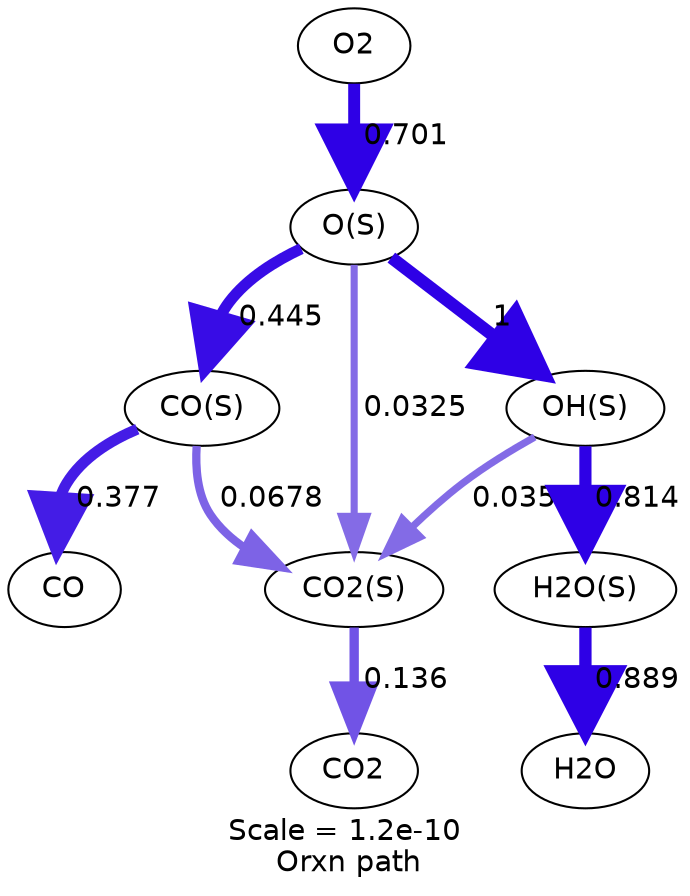 digraph reaction_paths {
center=1;
s4 -> s10[fontname="Helvetica", style="setlinewidth(5.73)", arrowsize=2.87, color="0.7, 1.2, 0.9"
, label=" 0.701"];
s10 -> s11[fontname="Helvetica", style="setlinewidth(5.39)", arrowsize=2.69, color="0.7, 0.945, 0.9"
, label=" 0.445"];
s10 -> s12[fontname="Helvetica", style="setlinewidth(3.41)", arrowsize=1.71, color="0.7, 0.533, 0.9"
, label=" 0.0325"];
s10 -> s14[fontname="Helvetica", style="setlinewidth(6)", arrowsize=3, color="0.7, 1.5, 0.9"
, label=" 1"];
s11 -> s8[fontname="Helvetica", style="setlinewidth(5.26)", arrowsize=2.63, color="0.7, 0.877, 0.9"
, label=" 0.377"];
s11 -> s12[fontname="Helvetica", style="setlinewidth(3.97)", arrowsize=1.98, color="0.7, 0.568, 0.9"
, label=" 0.0678"];
s12 -> s5[fontname="Helvetica", style="setlinewidth(4.49)", arrowsize=2.25, color="0.7, 0.636, 0.9"
, label=" 0.136"];
s14 -> s12[fontname="Helvetica", style="setlinewidth(3.48)", arrowsize=1.74, color="0.7, 0.535, 0.9"
, label=" 0.0353"];
s14 -> s15[fontname="Helvetica", style="setlinewidth(5.84)", arrowsize=2.92, color="0.7, 1.31, 0.9"
, label=" 0.814"];
s15 -> s6[fontname="Helvetica", style="setlinewidth(5.91)", arrowsize=2.96, color="0.7, 1.39, 0.9"
, label=" 0.889"];
s4 [ fontname="Helvetica", label="O2"];
s5 [ fontname="Helvetica", label="CO2"];
s6 [ fontname="Helvetica", label="H2O"];
s8 [ fontname="Helvetica", label="CO"];
s10 [ fontname="Helvetica", label="O(S)"];
s11 [ fontname="Helvetica", label="CO(S)"];
s12 [ fontname="Helvetica", label="CO2(S)"];
s14 [ fontname="Helvetica", label="OH(S)"];
s15 [ fontname="Helvetica", label="H2O(S)"];
 label = "Scale = 1.2e-10\l Orxn path";
 fontname = "Helvetica";
}

